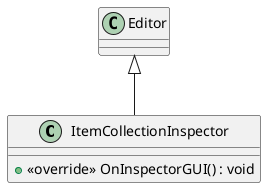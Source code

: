 @startuml
class ItemCollectionInspector {
    + <<override>> OnInspectorGUI() : void
}
Editor <|-- ItemCollectionInspector
@enduml
